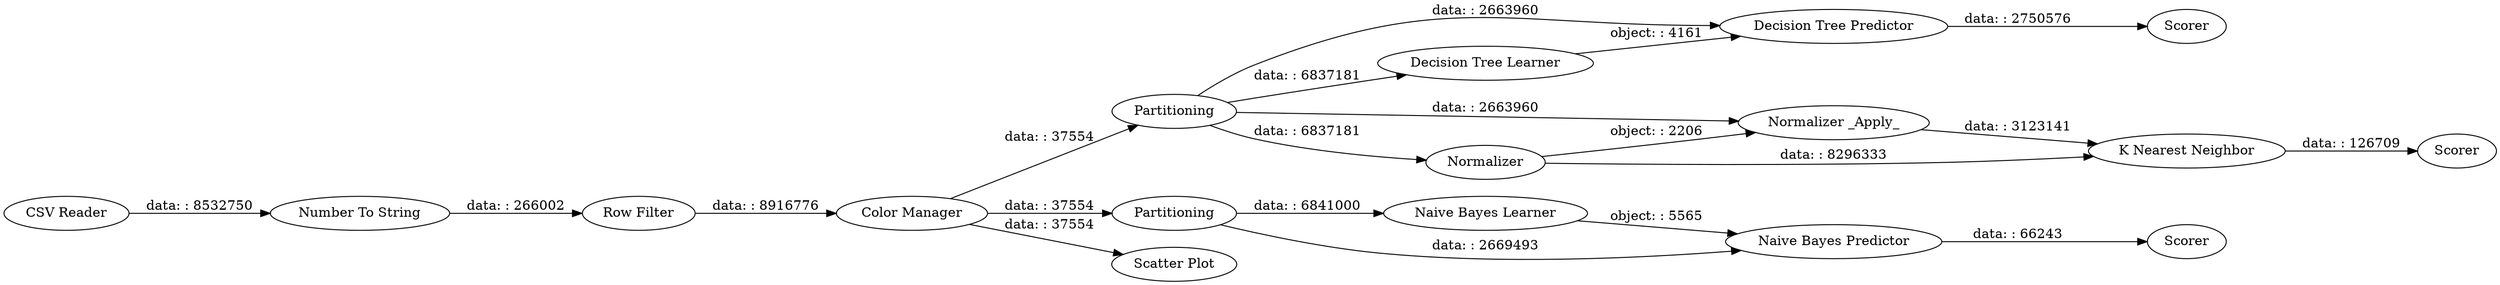 digraph {
	"-7768867510581894406_4" [label=Partitioning]
	"-7768867510581894406_7" [label="Decision Tree Predictor"]
	"-7768867510581894406_3" [label="Color Manager"]
	"-7768867510581894406_6" [label="Decision Tree Learner"]
	"-7768867510581894406_9" [label="Number To String"]
	"-7768867510581894406_11" [label="Normalizer _Apply_"]
	"-7768867510581894406_10" [label=Normalizer]
	"-7768867510581894406_1" [label="CSV Reader"]
	"-7768867510581894406_13" [label=Scorer]
	"-7768867510581894406_8" [label=Scorer]
	"-7768867510581894406_15" [label="Naive Bayes Learner"]
	"-7768867510581894406_17" [label=Scorer]
	"-7768867510581894406_16" [label="Naive Bayes Predictor"]
	"-7768867510581894406_14" [label=Partitioning]
	"-7768867510581894406_2" [label="Row Filter"]
	"-7768867510581894406_5" [label="Scatter Plot"]
	"-7768867510581894406_12" [label="K Nearest Neighbor"]
	"-7768867510581894406_10" -> "-7768867510581894406_11" [label="object: : 2206"]
	"-7768867510581894406_1" -> "-7768867510581894406_9" [label="data: : 8532750"]
	"-7768867510581894406_15" -> "-7768867510581894406_16" [label="object: : 5565"]
	"-7768867510581894406_9" -> "-7768867510581894406_2" [label="data: : 266002"]
	"-7768867510581894406_3" -> "-7768867510581894406_5" [label="data: : 37554"]
	"-7768867510581894406_4" -> "-7768867510581894406_10" [label="data: : 6837181"]
	"-7768867510581894406_16" -> "-7768867510581894406_17" [label="data: : 66243"]
	"-7768867510581894406_3" -> "-7768867510581894406_4" [label="data: : 37554"]
	"-7768867510581894406_12" -> "-7768867510581894406_13" [label="data: : 126709"]
	"-7768867510581894406_14" -> "-7768867510581894406_15" [label="data: : 6841000"]
	"-7768867510581894406_2" -> "-7768867510581894406_3" [label="data: : 8916776"]
	"-7768867510581894406_4" -> "-7768867510581894406_11" [label="data: : 2663960"]
	"-7768867510581894406_6" -> "-7768867510581894406_7" [label="object: : 4161"]
	"-7768867510581894406_10" -> "-7768867510581894406_12" [label="data: : 8296333"]
	"-7768867510581894406_11" -> "-7768867510581894406_12" [label="data: : 3123141"]
	"-7768867510581894406_7" -> "-7768867510581894406_8" [label="data: : 2750576"]
	"-7768867510581894406_4" -> "-7768867510581894406_6" [label="data: : 6837181"]
	"-7768867510581894406_3" -> "-7768867510581894406_14" [label="data: : 37554"]
	"-7768867510581894406_14" -> "-7768867510581894406_16" [label="data: : 2669493"]
	"-7768867510581894406_4" -> "-7768867510581894406_7" [label="data: : 2663960"]
	rankdir=LR
}
